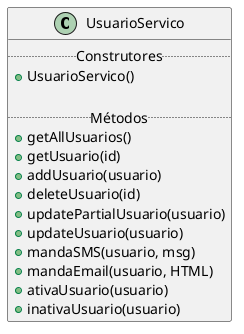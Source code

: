 @startuml
class UsuarioServico {
  .. Construtores ..
    +UsuarioServico()

  .. Métodos ..
    +getAllUsuarios()
    +getUsuario(id)
    +addUsuario(usuario)
    +deleteUsuario(id)
    +updatePartialUsuario(usuario)
    +updateUsuario(usuario)
    +mandaSMS(usuario, msg)
    +mandaEmail(usuario, HTML)
    +ativaUsuario(usuario)
    +inativaUsuario(usuario)
}
@enduml